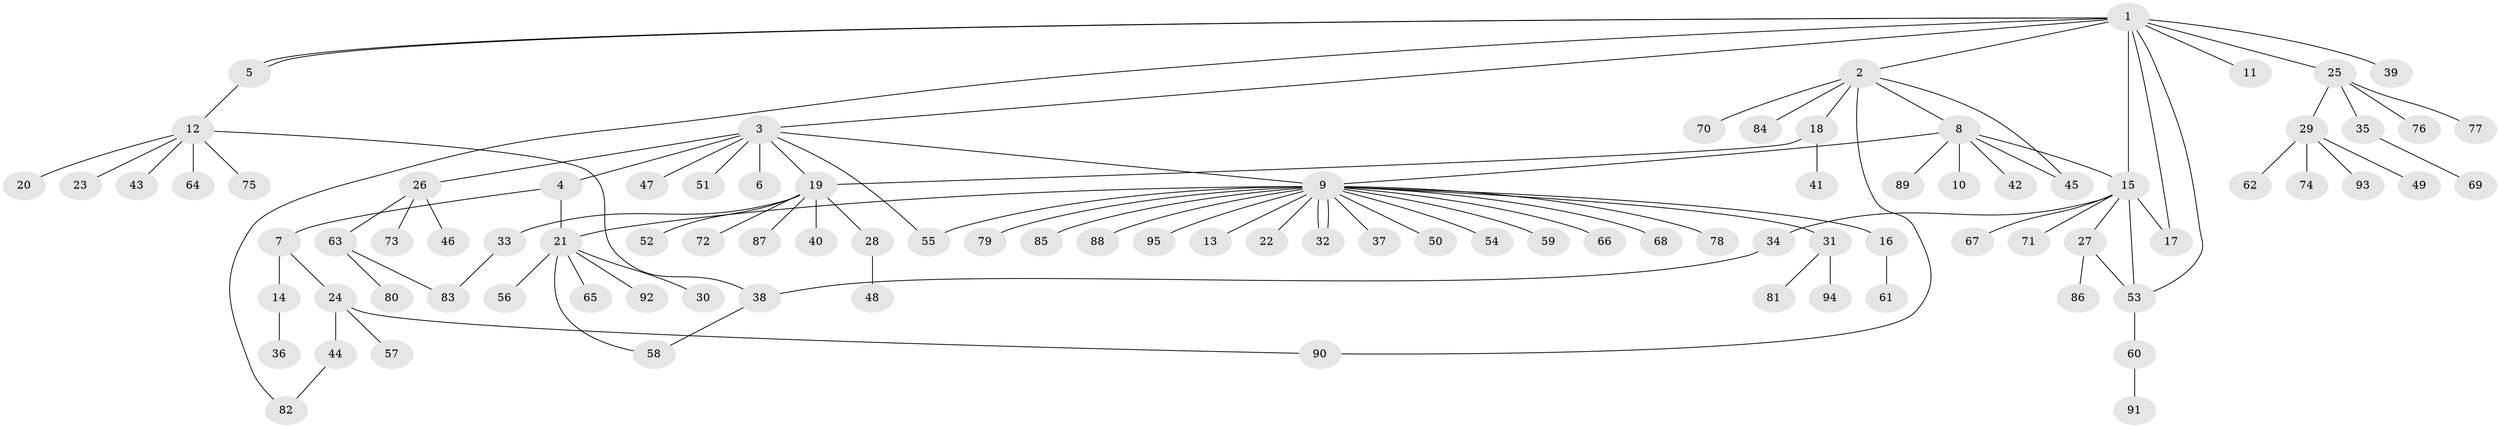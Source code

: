 // Generated by graph-tools (version 1.1) at 2025/47/03/09/25 04:47:27]
// undirected, 95 vertices, 110 edges
graph export_dot {
graph [start="1"]
  node [color=gray90,style=filled];
  1;
  2;
  3;
  4;
  5;
  6;
  7;
  8;
  9;
  10;
  11;
  12;
  13;
  14;
  15;
  16;
  17;
  18;
  19;
  20;
  21;
  22;
  23;
  24;
  25;
  26;
  27;
  28;
  29;
  30;
  31;
  32;
  33;
  34;
  35;
  36;
  37;
  38;
  39;
  40;
  41;
  42;
  43;
  44;
  45;
  46;
  47;
  48;
  49;
  50;
  51;
  52;
  53;
  54;
  55;
  56;
  57;
  58;
  59;
  60;
  61;
  62;
  63;
  64;
  65;
  66;
  67;
  68;
  69;
  70;
  71;
  72;
  73;
  74;
  75;
  76;
  77;
  78;
  79;
  80;
  81;
  82;
  83;
  84;
  85;
  86;
  87;
  88;
  89;
  90;
  91;
  92;
  93;
  94;
  95;
  1 -- 2;
  1 -- 3;
  1 -- 5;
  1 -- 5;
  1 -- 11;
  1 -- 15;
  1 -- 17;
  1 -- 25;
  1 -- 39;
  1 -- 53;
  1 -- 82;
  2 -- 8;
  2 -- 18;
  2 -- 45;
  2 -- 70;
  2 -- 84;
  2 -- 90;
  3 -- 4;
  3 -- 6;
  3 -- 9;
  3 -- 19;
  3 -- 26;
  3 -- 47;
  3 -- 51;
  3 -- 55;
  4 -- 7;
  4 -- 21;
  5 -- 12;
  7 -- 14;
  7 -- 24;
  8 -- 9;
  8 -- 10;
  8 -- 15;
  8 -- 42;
  8 -- 45;
  8 -- 89;
  9 -- 13;
  9 -- 16;
  9 -- 21;
  9 -- 22;
  9 -- 31;
  9 -- 32;
  9 -- 32;
  9 -- 37;
  9 -- 50;
  9 -- 54;
  9 -- 55;
  9 -- 59;
  9 -- 66;
  9 -- 68;
  9 -- 78;
  9 -- 79;
  9 -- 85;
  9 -- 88;
  9 -- 95;
  12 -- 20;
  12 -- 23;
  12 -- 38;
  12 -- 43;
  12 -- 64;
  12 -- 75;
  14 -- 36;
  15 -- 17;
  15 -- 27;
  15 -- 34;
  15 -- 53;
  15 -- 67;
  15 -- 71;
  16 -- 61;
  18 -- 19;
  18 -- 41;
  19 -- 28;
  19 -- 33;
  19 -- 40;
  19 -- 52;
  19 -- 72;
  19 -- 87;
  21 -- 30;
  21 -- 56;
  21 -- 58;
  21 -- 65;
  21 -- 92;
  24 -- 44;
  24 -- 57;
  24 -- 90;
  25 -- 29;
  25 -- 35;
  25 -- 76;
  25 -- 77;
  26 -- 46;
  26 -- 63;
  26 -- 73;
  27 -- 53;
  27 -- 86;
  28 -- 48;
  29 -- 49;
  29 -- 62;
  29 -- 74;
  29 -- 93;
  31 -- 81;
  31 -- 94;
  33 -- 83;
  34 -- 38;
  35 -- 69;
  38 -- 58;
  44 -- 82;
  53 -- 60;
  60 -- 91;
  63 -- 80;
  63 -- 83;
}
